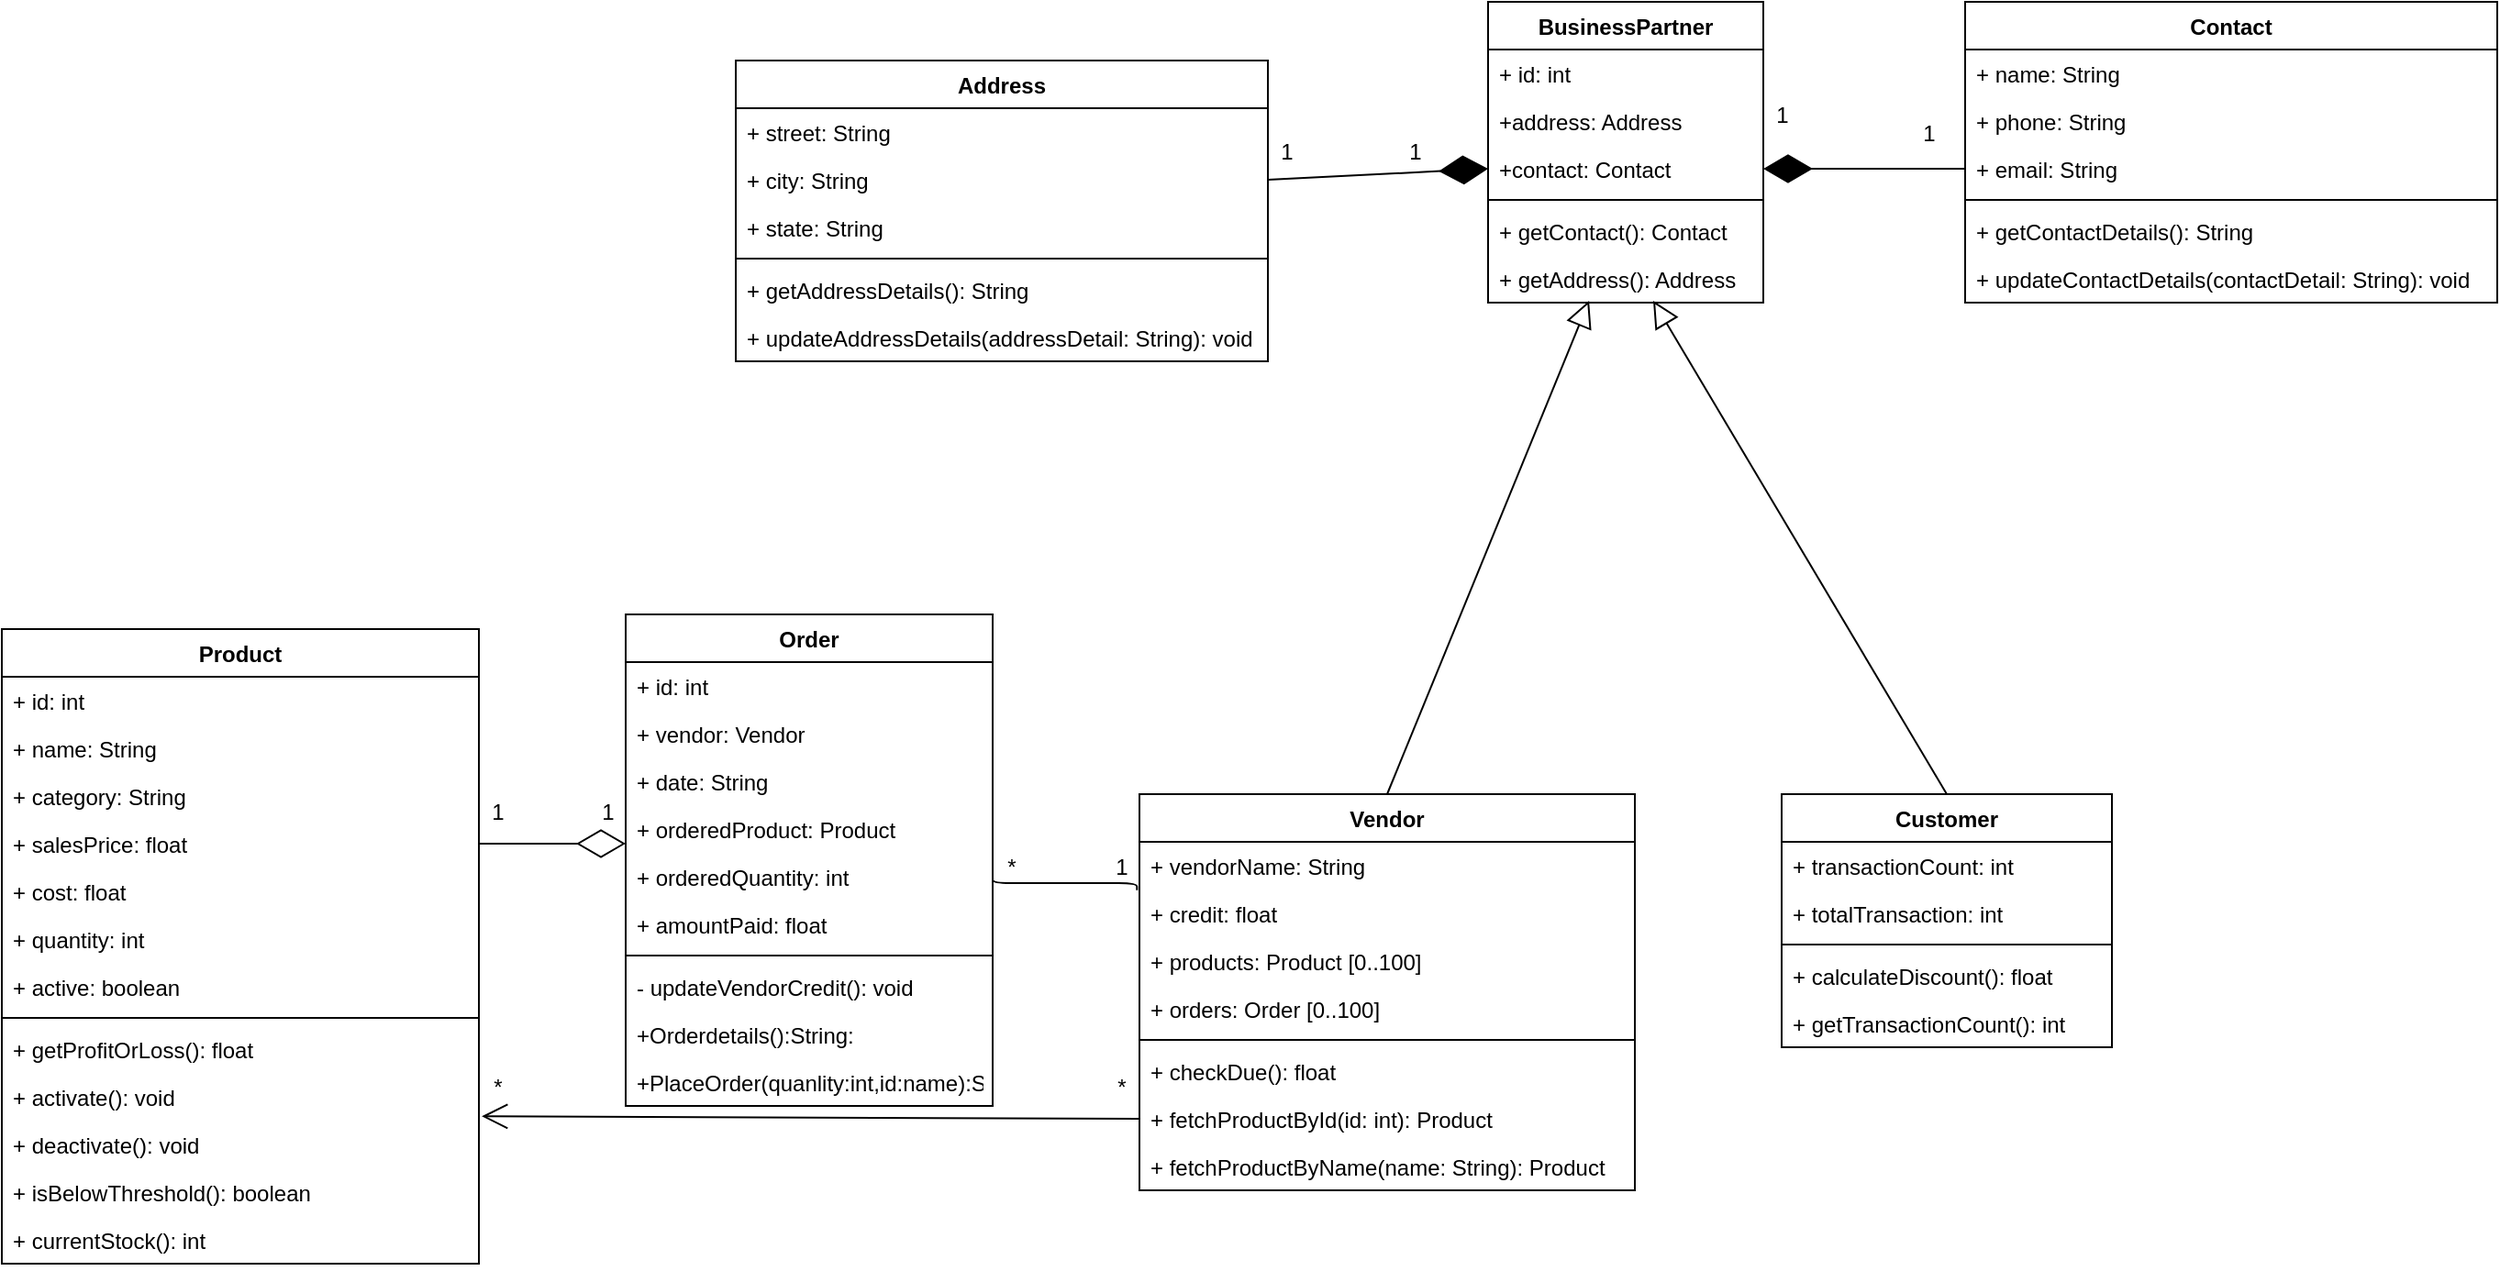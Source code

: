 <mxfile version="15.8.7" type="device"><diagram id="U531J4IuLClMhtPC4fRp" name="Page-1"><mxGraphModel dx="1108" dy="1722" grid="1" gridSize="10" guides="1" tooltips="1" connect="1" arrows="1" fold="1" page="1" pageScale="1" pageWidth="827" pageHeight="1169" math="0" shadow="0"><root><mxCell id="0"/><mxCell id="1" parent="0"/><mxCell id="fbQUe3Yp5nzjCFqMc9XD-2" value="Product" style="swimlane;fontStyle=1;align=center;verticalAlign=top;childLayout=stackLayout;horizontal=1;startSize=26;horizontalStack=0;resizeParent=1;resizeParentMax=0;resizeLast=0;collapsible=1;marginBottom=0;" parent="1" vertex="1"><mxGeometry x="30" y="30" width="260" height="346" as="geometry"><mxRectangle x="200" y="120" width="80" height="26" as="alternateBounds"/></mxGeometry></mxCell><mxCell id="fbQUe3Yp5nzjCFqMc9XD-3" value="+ id: int" style="text;strokeColor=none;fillColor=none;align=left;verticalAlign=top;spacingLeft=4;spacingRight=4;overflow=hidden;rotatable=0;points=[[0,0.5],[1,0.5]];portConstraint=eastwest;" parent="fbQUe3Yp5nzjCFqMc9XD-2" vertex="1"><mxGeometry y="26" width="260" height="26" as="geometry"/></mxCell><mxCell id="fbQUe3Yp5nzjCFqMc9XD-6" value="+ name: String" style="text;strokeColor=none;fillColor=none;align=left;verticalAlign=top;spacingLeft=4;spacingRight=4;overflow=hidden;rotatable=0;points=[[0,0.5],[1,0.5]];portConstraint=eastwest;" parent="fbQUe3Yp5nzjCFqMc9XD-2" vertex="1"><mxGeometry y="52" width="260" height="26" as="geometry"/></mxCell><mxCell id="fbQUe3Yp5nzjCFqMc9XD-7" value="+ category: String" style="text;strokeColor=none;fillColor=none;align=left;verticalAlign=top;spacingLeft=4;spacingRight=4;overflow=hidden;rotatable=0;points=[[0,0.5],[1,0.5]];portConstraint=eastwest;" parent="fbQUe3Yp5nzjCFqMc9XD-2" vertex="1"><mxGeometry y="78" width="260" height="26" as="geometry"/></mxCell><mxCell id="fbQUe3Yp5nzjCFqMc9XD-8" value="+ salesPrice: float" style="text;strokeColor=none;fillColor=none;align=left;verticalAlign=top;spacingLeft=4;spacingRight=4;overflow=hidden;rotatable=0;points=[[0,0.5],[1,0.5]];portConstraint=eastwest;" parent="fbQUe3Yp5nzjCFqMc9XD-2" vertex="1"><mxGeometry y="104" width="260" height="26" as="geometry"/></mxCell><mxCell id="fbQUe3Yp5nzjCFqMc9XD-9" value="+ cost: float" style="text;strokeColor=none;fillColor=none;align=left;verticalAlign=top;spacingLeft=4;spacingRight=4;overflow=hidden;rotatable=0;points=[[0,0.5],[1,0.5]];portConstraint=eastwest;" parent="fbQUe3Yp5nzjCFqMc9XD-2" vertex="1"><mxGeometry y="130" width="260" height="26" as="geometry"/></mxCell><mxCell id="fbQUe3Yp5nzjCFqMc9XD-10" value="+ quantity: int" style="text;strokeColor=none;fillColor=none;align=left;verticalAlign=top;spacingLeft=4;spacingRight=4;overflow=hidden;rotatable=0;points=[[0,0.5],[1,0.5]];portConstraint=eastwest;" parent="fbQUe3Yp5nzjCFqMc9XD-2" vertex="1"><mxGeometry y="156" width="260" height="26" as="geometry"/></mxCell><mxCell id="fbQUe3Yp5nzjCFqMc9XD-11" value="+ active: boolean" style="text;strokeColor=none;fillColor=none;align=left;verticalAlign=top;spacingLeft=4;spacingRight=4;overflow=hidden;rotatable=0;points=[[0,0.5],[1,0.5]];portConstraint=eastwest;" parent="fbQUe3Yp5nzjCFqMc9XD-2" vertex="1"><mxGeometry y="182" width="260" height="26" as="geometry"/></mxCell><mxCell id="fbQUe3Yp5nzjCFqMc9XD-4" value="" style="line;strokeWidth=1;fillColor=none;align=left;verticalAlign=middle;spacingTop=-1;spacingLeft=3;spacingRight=3;rotatable=0;labelPosition=right;points=[];portConstraint=eastwest;" parent="fbQUe3Yp5nzjCFqMc9XD-2" vertex="1"><mxGeometry y="208" width="260" height="8" as="geometry"/></mxCell><mxCell id="fbQUe3Yp5nzjCFqMc9XD-5" value="+ getProfitOrLoss(): float" style="text;strokeColor=none;fillColor=none;align=left;verticalAlign=top;spacingLeft=4;spacingRight=4;overflow=hidden;rotatable=0;points=[[0,0.5],[1,0.5]];portConstraint=eastwest;" parent="fbQUe3Yp5nzjCFqMc9XD-2" vertex="1"><mxGeometry y="216" width="260" height="26" as="geometry"/></mxCell><mxCell id="fbQUe3Yp5nzjCFqMc9XD-12" value="+ activate(): void" style="text;strokeColor=none;fillColor=none;align=left;verticalAlign=top;spacingLeft=4;spacingRight=4;overflow=hidden;rotatable=0;points=[[0,0.5],[1,0.5]];portConstraint=eastwest;" parent="fbQUe3Yp5nzjCFqMc9XD-2" vertex="1"><mxGeometry y="242" width="260" height="26" as="geometry"/></mxCell><mxCell id="fbQUe3Yp5nzjCFqMc9XD-13" value="+ deactivate(): void" style="text;strokeColor=none;fillColor=none;align=left;verticalAlign=top;spacingLeft=4;spacingRight=4;overflow=hidden;rotatable=0;points=[[0,0.5],[1,0.5]];portConstraint=eastwest;" parent="fbQUe3Yp5nzjCFqMc9XD-2" vertex="1"><mxGeometry y="268" width="260" height="26" as="geometry"/></mxCell><mxCell id="fbQUe3Yp5nzjCFqMc9XD-14" value="+ isBelowThreshold(): boolean" style="text;strokeColor=none;fillColor=none;align=left;verticalAlign=top;spacingLeft=4;spacingRight=4;overflow=hidden;rotatable=0;points=[[0,0.5],[1,0.5]];portConstraint=eastwest;" parent="fbQUe3Yp5nzjCFqMc9XD-2" vertex="1"><mxGeometry y="294" width="260" height="26" as="geometry"/></mxCell><mxCell id="ZytVutkZ4CP4tO5azVnB-2" value="+ currentStock(): int" style="text;strokeColor=none;fillColor=none;align=left;verticalAlign=top;spacingLeft=4;spacingRight=4;overflow=hidden;rotatable=0;points=[[0,0.5],[1,0.5]];portConstraint=eastwest;" vertex="1" parent="fbQUe3Yp5nzjCFqMc9XD-2"><mxGeometry y="320" width="260" height="26" as="geometry"/></mxCell><mxCell id="C2fPwORqapMJ2270VnLa-13" value="" style="endArrow=open;endFill=1;endSize=12;html=1;exitX=0;exitY=0.5;exitDx=0;exitDy=0;entryX=1.006;entryY=-0.09;entryDx=0;entryDy=0;entryPerimeter=0;" parent="1" source="fbQUe3Yp5nzjCFqMc9XD-65" target="fbQUe3Yp5nzjCFqMc9XD-13" edge="1"><mxGeometry width="160" relative="1" as="geometry"><mxPoint x="360" y="390" as="sourcePoint"/><mxPoint x="272" y="297" as="targetPoint"/></mxGeometry></mxCell><mxCell id="C2fPwORqapMJ2270VnLa-14" value="" style="edgeStyle=elbowEdgeStyle;html=1;endArrow=none;elbow=vertical;exitX=1;exitY=0.5;exitDx=0;exitDy=0;entryX=-0.005;entryY=0.013;entryDx=0;entryDy=0;entryPerimeter=0;" parent="1" source="fbQUe3Yp5nzjCFqMc9XD-20" target="fbQUe3Yp5nzjCFqMc9XD-63" edge="1"><mxGeometry width="160" relative="1" as="geometry"><mxPoint x="400" y="450" as="sourcePoint"/><mxPoint x="610.0" y="159" as="targetPoint"/></mxGeometry></mxCell><mxCell id="C2fPwORqapMJ2270VnLa-15" value="1" style="text;html=1;align=center;verticalAlign=middle;resizable=0;points=[];autosize=1;" parent="1" vertex="1"><mxGeometry x="290" y="120" width="20" height="20" as="geometry"/></mxCell><mxCell id="C2fPwORqapMJ2270VnLa-16" value="1" style="text;html=1;align=center;verticalAlign=middle;resizable=0;points=[];autosize=1;" parent="1" vertex="1"><mxGeometry x="350" y="120" width="20" height="20" as="geometry"/></mxCell><mxCell id="C2fPwORqapMJ2270VnLa-17" value="*" style="text;html=1;align=center;verticalAlign=middle;resizable=0;points=[];autosize=1;" parent="1" vertex="1"><mxGeometry x="290" y="270" width="20" height="20" as="geometry"/></mxCell><mxCell id="C2fPwORqapMJ2270VnLa-18" value="*" style="text;html=1;align=center;verticalAlign=middle;resizable=0;points=[];autosize=1;" parent="1" vertex="1"><mxGeometry x="630" y="270" width="20" height="20" as="geometry"/></mxCell><mxCell id="C2fPwORqapMJ2270VnLa-19" value="*" style="text;html=1;align=center;verticalAlign=middle;resizable=0;points=[];autosize=1;" parent="1" vertex="1"><mxGeometry x="570" y="150" width="20" height="20" as="geometry"/></mxCell><mxCell id="C2fPwORqapMJ2270VnLa-20" value="1" style="text;html=1;align=center;verticalAlign=middle;resizable=0;points=[];autosize=1;" parent="1" vertex="1"><mxGeometry x="630" y="150" width="20" height="20" as="geometry"/></mxCell><mxCell id="fbQUe3Yp5nzjCFqMc9XD-28" value="Customer" style="swimlane;fontStyle=1;align=center;verticalAlign=top;childLayout=stackLayout;horizontal=1;startSize=26;horizontalStack=0;resizeParent=1;resizeParentMax=0;resizeLast=0;collapsible=1;marginBottom=0;" parent="1" vertex="1"><mxGeometry x="1000" y="120" width="180" height="138" as="geometry"><mxRectangle x="200" y="120" width="80" height="26" as="alternateBounds"/></mxGeometry></mxCell><mxCell id="fbQUe3Yp5nzjCFqMc9XD-44" value="+ transactionCount: int" style="text;strokeColor=none;fillColor=none;align=left;verticalAlign=top;spacingLeft=4;spacingRight=4;overflow=hidden;rotatable=0;points=[[0,0.5],[1,0.5]];portConstraint=eastwest;" parent="fbQUe3Yp5nzjCFqMc9XD-28" vertex="1"><mxGeometry y="26" width="180" height="26" as="geometry"/></mxCell><mxCell id="ZytVutkZ4CP4tO5azVnB-24" value="+ totalTransaction: int" style="text;strokeColor=none;fillColor=none;align=left;verticalAlign=top;spacingLeft=4;spacingRight=4;overflow=hidden;rotatable=0;points=[[0,0.5],[1,0.5]];portConstraint=eastwest;" vertex="1" parent="fbQUe3Yp5nzjCFqMc9XD-28"><mxGeometry y="52" width="180" height="26" as="geometry"/></mxCell><mxCell id="fbQUe3Yp5nzjCFqMc9XD-36" value="" style="line;strokeWidth=1;fillColor=none;align=left;verticalAlign=middle;spacingTop=-1;spacingLeft=3;spacingRight=3;rotatable=0;labelPosition=right;points=[];portConstraint=eastwest;" parent="fbQUe3Yp5nzjCFqMc9XD-28" vertex="1"><mxGeometry y="78" width="180" height="8" as="geometry"/></mxCell><mxCell id="fbQUe3Yp5nzjCFqMc9XD-46" value="+ calculateDiscount(): float" style="text;strokeColor=none;fillColor=none;align=left;verticalAlign=top;spacingLeft=4;spacingRight=4;overflow=hidden;rotatable=0;points=[[0,0.5],[1,0.5]];portConstraint=eastwest;" parent="fbQUe3Yp5nzjCFqMc9XD-28" vertex="1"><mxGeometry y="86" width="180" height="26" as="geometry"/></mxCell><mxCell id="fbQUe3Yp5nzjCFqMc9XD-45" value="+ getTransactionCount(): int" style="text;strokeColor=none;fillColor=none;align=left;verticalAlign=top;spacingLeft=4;spacingRight=4;overflow=hidden;rotatable=0;points=[[0,0.5],[1,0.5]];portConstraint=eastwest;" parent="fbQUe3Yp5nzjCFqMc9XD-28" vertex="1"><mxGeometry y="112" width="180" height="26" as="geometry"/></mxCell><mxCell id="C2fPwORqapMJ2270VnLa-37" value="" style="edgeStyle=none;html=1;endSize=12;endArrow=block;endFill=0;exitX=0.5;exitY=0;exitDx=0;exitDy=0;entryX=0.367;entryY=0.962;entryDx=0;entryDy=0;entryPerimeter=0;" parent="1" source="fbQUe3Yp5nzjCFqMc9XD-47" target="ZytVutkZ4CP4tO5azVnB-11" edge="1"><mxGeometry width="160" relative="1" as="geometry"><mxPoint x="600" y="-40" as="sourcePoint"/><mxPoint x="760" y="-40" as="targetPoint"/></mxGeometry></mxCell><mxCell id="C2fPwORqapMJ2270VnLa-38" value="" style="edgeStyle=none;html=1;endSize=12;endArrow=block;endFill=0;exitX=0.5;exitY=0;exitDx=0;exitDy=0;entryX=0.6;entryY=0.962;entryDx=0;entryDy=0;entryPerimeter=0;" parent="1" source="fbQUe3Yp5nzjCFqMc9XD-28" target="ZytVutkZ4CP4tO5azVnB-11" edge="1"><mxGeometry width="160" relative="1" as="geometry"><mxPoint x="775" y="130" as="sourcePoint"/><mxPoint x="1060" y="-280" as="targetPoint"/><Array as="points"/></mxGeometry></mxCell><mxCell id="fbQUe3Yp5nzjCFqMc9XD-47" value="Vendor" style="swimlane;fontStyle=1;align=center;verticalAlign=top;childLayout=stackLayout;horizontal=1;startSize=26;horizontalStack=0;resizeParent=1;resizeParentMax=0;resizeLast=0;collapsible=1;marginBottom=0;" parent="1" vertex="1"><mxGeometry x="650" y="120" width="270" height="216" as="geometry"><mxRectangle x="200" y="120" width="80" height="26" as="alternateBounds"/></mxGeometry></mxCell><mxCell id="fbQUe3Yp5nzjCFqMc9XD-55" value="+ vendorName: String" style="text;strokeColor=none;fillColor=none;align=left;verticalAlign=top;spacingLeft=4;spacingRight=4;overflow=hidden;rotatable=0;points=[[0,0.5],[1,0.5]];portConstraint=eastwest;" parent="fbQUe3Yp5nzjCFqMc9XD-47" vertex="1"><mxGeometry y="26" width="270" height="26" as="geometry"/></mxCell><mxCell id="fbQUe3Yp5nzjCFqMc9XD-63" value="+ credit: float" style="text;strokeColor=none;fillColor=none;align=left;verticalAlign=top;spacingLeft=4;spacingRight=4;overflow=hidden;rotatable=0;points=[[0,0.5],[1,0.5]];portConstraint=eastwest;" parent="fbQUe3Yp5nzjCFqMc9XD-47" vertex="1"><mxGeometry y="52" width="270" height="26" as="geometry"/></mxCell><mxCell id="fbQUe3Yp5nzjCFqMc9XD-64" value="+ products: Product [0..100]" style="text;strokeColor=none;fillColor=none;align=left;verticalAlign=top;spacingLeft=4;spacingRight=4;overflow=hidden;rotatable=0;points=[[0,0.5],[1,0.5]];portConstraint=eastwest;" parent="fbQUe3Yp5nzjCFqMc9XD-47" vertex="1"><mxGeometry y="78" width="270" height="26" as="geometry"/></mxCell><mxCell id="C2fPwORqapMJ2270VnLa-12" value="+ orders: Order [0..100]" style="text;strokeColor=none;fillColor=none;align=left;verticalAlign=top;spacingLeft=4;spacingRight=4;overflow=hidden;rotatable=0;points=[[0,0.5],[1,0.5]];portConstraint=eastwest;" parent="fbQUe3Yp5nzjCFqMc9XD-47" vertex="1"><mxGeometry y="104" width="270" height="26" as="geometry"/></mxCell><mxCell id="fbQUe3Yp5nzjCFqMc9XD-56" value="" style="line;strokeWidth=1;fillColor=none;align=left;verticalAlign=middle;spacingTop=-1;spacingLeft=3;spacingRight=3;rotatable=0;labelPosition=right;points=[];portConstraint=eastwest;" parent="fbQUe3Yp5nzjCFqMc9XD-47" vertex="1"><mxGeometry y="130" width="270" height="8" as="geometry"/></mxCell><mxCell id="fbQUe3Yp5nzjCFqMc9XD-61" value="+ checkDue(): float" style="text;strokeColor=none;fillColor=none;align=left;verticalAlign=top;spacingLeft=4;spacingRight=4;overflow=hidden;rotatable=0;points=[[0,0.5],[1,0.5]];portConstraint=eastwest;" parent="fbQUe3Yp5nzjCFqMc9XD-47" vertex="1"><mxGeometry y="138" width="270" height="26" as="geometry"/></mxCell><mxCell id="fbQUe3Yp5nzjCFqMc9XD-65" value="+ fetchProductById(id: int): Product" style="text;strokeColor=none;fillColor=none;align=left;verticalAlign=top;spacingLeft=4;spacingRight=4;overflow=hidden;rotatable=0;points=[[0,0.5],[1,0.5]];portConstraint=eastwest;" parent="fbQUe3Yp5nzjCFqMc9XD-47" vertex="1"><mxGeometry y="164" width="270" height="26" as="geometry"/></mxCell><mxCell id="fbQUe3Yp5nzjCFqMc9XD-66" value="+ fetchProductByName(name: String): Product" style="text;strokeColor=none;fillColor=none;align=left;verticalAlign=top;spacingLeft=4;spacingRight=4;overflow=hidden;rotatable=0;points=[[0,0.5],[1,0.5]];portConstraint=eastwest;" parent="fbQUe3Yp5nzjCFqMc9XD-47" vertex="1"><mxGeometry y="190" width="270" height="26" as="geometry"/></mxCell><mxCell id="C2fPwORqapMJ2270VnLa-52" value="Address" style="swimlane;fontStyle=1;align=center;verticalAlign=top;childLayout=stackLayout;horizontal=1;startSize=26;horizontalStack=0;resizeParent=1;resizeParentMax=0;resizeLast=0;collapsible=1;marginBottom=0;" parent="1" vertex="1"><mxGeometry x="430" y="-280" width="290" height="164" as="geometry"><mxRectangle x="200" y="120" width="80" height="26" as="alternateBounds"/></mxGeometry></mxCell><mxCell id="C2fPwORqapMJ2270VnLa-26" value="+ street: String" style="text;strokeColor=none;fillColor=none;align=left;verticalAlign=top;spacingLeft=4;spacingRight=4;overflow=hidden;rotatable=0;points=[[0,0.5],[1,0.5]];portConstraint=eastwest;" parent="C2fPwORqapMJ2270VnLa-52" vertex="1"><mxGeometry y="26" width="290" height="26" as="geometry"/></mxCell><mxCell id="C2fPwORqapMJ2270VnLa-27" value="+ city: String" style="text;strokeColor=none;fillColor=none;align=left;verticalAlign=top;spacingLeft=4;spacingRight=4;overflow=hidden;rotatable=0;points=[[0,0.5],[1,0.5]];portConstraint=eastwest;" parent="C2fPwORqapMJ2270VnLa-52" vertex="1"><mxGeometry y="52" width="290" height="26" as="geometry"/></mxCell><mxCell id="C2fPwORqapMJ2270VnLa-28" value="+ state: String" style="text;strokeColor=none;fillColor=none;align=left;verticalAlign=top;spacingLeft=4;spacingRight=4;overflow=hidden;rotatable=0;points=[[0,0.5],[1,0.5]];portConstraint=eastwest;" parent="C2fPwORqapMJ2270VnLa-52" vertex="1"><mxGeometry y="78" width="290" height="26" as="geometry"/></mxCell><mxCell id="C2fPwORqapMJ2270VnLa-54" value="" style="line;strokeWidth=1;fillColor=none;align=left;verticalAlign=middle;spacingTop=-1;spacingLeft=3;spacingRight=3;rotatable=0;labelPosition=right;points=[];portConstraint=eastwest;" parent="C2fPwORqapMJ2270VnLa-52" vertex="1"><mxGeometry y="104" width="290" height="8" as="geometry"/></mxCell><mxCell id="C2fPwORqapMJ2270VnLa-32" value="+ getAddressDetails(): String" style="text;strokeColor=none;fillColor=none;align=left;verticalAlign=top;spacingLeft=4;spacingRight=4;overflow=hidden;rotatable=0;points=[[0,0.5],[1,0.5]];portConstraint=eastwest;" parent="C2fPwORqapMJ2270VnLa-52" vertex="1"><mxGeometry y="112" width="290" height="26" as="geometry"/></mxCell><mxCell id="C2fPwORqapMJ2270VnLa-34" value="+ updateAddressDetails(addressDetail: String): void" style="text;strokeColor=none;fillColor=none;align=left;verticalAlign=top;spacingLeft=4;spacingRight=4;overflow=hidden;rotatable=0;points=[[0,0.5],[1,0.5]];portConstraint=eastwest;" parent="C2fPwORqapMJ2270VnLa-52" vertex="1"><mxGeometry y="138" width="290" height="26" as="geometry"/></mxCell><mxCell id="C2fPwORqapMJ2270VnLa-57" value="" style="endArrow=diamondThin;endFill=1;endSize=24;html=1;exitX=1;exitY=0.5;exitDx=0;exitDy=0;entryX=0;entryY=0.5;entryDx=0;entryDy=0;" parent="1" source="C2fPwORqapMJ2270VnLa-27" target="ZytVutkZ4CP4tO5azVnB-8" edge="1"><mxGeometry width="160" relative="1" as="geometry"><mxPoint x="560" y="-50" as="sourcePoint"/><mxPoint x="890" y="-390" as="targetPoint"/></mxGeometry></mxCell><mxCell id="C2fPwORqapMJ2270VnLa-58" value="1" style="text;html=1;align=center;verticalAlign=middle;resizable=0;points=[];autosize=1;" parent="1" vertex="1"><mxGeometry x="720" y="-240" width="20" height="20" as="geometry"/></mxCell><mxCell id="C2fPwORqapMJ2270VnLa-59" value="1" style="text;html=1;align=center;verticalAlign=middle;resizable=0;points=[];autosize=1;" parent="1" vertex="1"><mxGeometry x="790" y="-240" width="20" height="20" as="geometry"/></mxCell><mxCell id="fbQUe3Yp5nzjCFqMc9XD-15" value="Order" style="swimlane;fontStyle=1;align=center;verticalAlign=top;childLayout=stackLayout;horizontal=1;startSize=26;horizontalStack=0;resizeParent=1;resizeParentMax=0;resizeLast=0;collapsible=1;marginBottom=0;" parent="1" vertex="1"><mxGeometry x="370" y="22" width="200" height="268" as="geometry"><mxRectangle x="200" y="120" width="80" height="26" as="alternateBounds"/></mxGeometry></mxCell><mxCell id="fbQUe3Yp5nzjCFqMc9XD-16" value="+ id: int" style="text;strokeColor=none;fillColor=none;align=left;verticalAlign=top;spacingLeft=4;spacingRight=4;overflow=hidden;rotatable=0;points=[[0,0.5],[1,0.5]];portConstraint=eastwest;" parent="fbQUe3Yp5nzjCFqMc9XD-15" vertex="1"><mxGeometry y="26" width="200" height="26" as="geometry"/></mxCell><mxCell id="fbQUe3Yp5nzjCFqMc9XD-17" value="+ vendor: Vendor" style="text;strokeColor=none;fillColor=none;align=left;verticalAlign=top;spacingLeft=4;spacingRight=4;overflow=hidden;rotatable=0;points=[[0,0.5],[1,0.5]];portConstraint=eastwest;" parent="fbQUe3Yp5nzjCFqMc9XD-15" vertex="1"><mxGeometry y="52" width="200" height="26" as="geometry"/></mxCell><mxCell id="fbQUe3Yp5nzjCFqMc9XD-18" value="+ date: String" style="text;strokeColor=none;fillColor=none;align=left;verticalAlign=top;spacingLeft=4;spacingRight=4;overflow=hidden;rotatable=0;points=[[0,0.5],[1,0.5]];portConstraint=eastwest;" parent="fbQUe3Yp5nzjCFqMc9XD-15" vertex="1"><mxGeometry y="78" width="200" height="26" as="geometry"/></mxCell><mxCell id="fbQUe3Yp5nzjCFqMc9XD-19" value="+ orderedProduct: Product" style="text;strokeColor=none;fillColor=none;align=left;verticalAlign=top;spacingLeft=4;spacingRight=4;overflow=hidden;rotatable=0;points=[[0,0.5],[1,0.5]];portConstraint=eastwest;" parent="fbQUe3Yp5nzjCFqMc9XD-15" vertex="1"><mxGeometry y="104" width="200" height="26" as="geometry"/></mxCell><mxCell id="fbQUe3Yp5nzjCFqMc9XD-20" value="+ orderedQuantity: int" style="text;strokeColor=none;fillColor=none;align=left;verticalAlign=top;spacingLeft=4;spacingRight=4;overflow=hidden;rotatable=0;points=[[0,0.5],[1,0.5]];portConstraint=eastwest;" parent="fbQUe3Yp5nzjCFqMc9XD-15" vertex="1"><mxGeometry y="130" width="200" height="26" as="geometry"/></mxCell><mxCell id="fbQUe3Yp5nzjCFqMc9XD-21" value="+ amountPaid: float" style="text;strokeColor=none;fillColor=none;align=left;verticalAlign=top;spacingLeft=4;spacingRight=4;overflow=hidden;rotatable=0;points=[[0,0.5],[1,0.5]];portConstraint=eastwest;" parent="fbQUe3Yp5nzjCFqMc9XD-15" vertex="1"><mxGeometry y="156" width="200" height="26" as="geometry"/></mxCell><mxCell id="fbQUe3Yp5nzjCFqMc9XD-23" value="" style="line;strokeWidth=1;fillColor=none;align=left;verticalAlign=middle;spacingTop=-1;spacingLeft=3;spacingRight=3;rotatable=0;labelPosition=right;points=[];portConstraint=eastwest;" parent="fbQUe3Yp5nzjCFqMc9XD-15" vertex="1"><mxGeometry y="182" width="200" height="8" as="geometry"/></mxCell><mxCell id="fbQUe3Yp5nzjCFqMc9XD-24" value="- updateVendorCredit(): void" style="text;strokeColor=none;fillColor=none;align=left;verticalAlign=top;spacingLeft=4;spacingRight=4;overflow=hidden;rotatable=0;points=[[0,0.5],[1,0.5]];portConstraint=eastwest;" parent="fbQUe3Yp5nzjCFqMc9XD-15" vertex="1"><mxGeometry y="190" width="200" height="26" as="geometry"/></mxCell><mxCell id="ZytVutkZ4CP4tO5azVnB-3" value="+Orderdetails():String: " style="text;strokeColor=none;fillColor=none;align=left;verticalAlign=top;spacingLeft=4;spacingRight=4;overflow=hidden;rotatable=0;points=[[0,0.5],[1,0.5]];portConstraint=eastwest;" vertex="1" parent="fbQUe3Yp5nzjCFqMc9XD-15"><mxGeometry y="216" width="200" height="26" as="geometry"/></mxCell><mxCell id="ZytVutkZ4CP4tO5azVnB-4" value="+PlaceOrder(quanlity:int,id:name):String: " style="text;strokeColor=none;fillColor=none;align=left;verticalAlign=top;spacingLeft=4;spacingRight=4;overflow=hidden;rotatable=0;points=[[0,0.5],[1,0.5]];portConstraint=eastwest;" vertex="1" parent="fbQUe3Yp5nzjCFqMc9XD-15"><mxGeometry y="242" width="200" height="26" as="geometry"/></mxCell><mxCell id="ZytVutkZ4CP4tO5azVnB-25" style="edgeStyle=orthogonalEdgeStyle;rounded=0;orthogonalLoop=1;jettySize=auto;html=1;exitX=1;exitY=0.5;exitDx=0;exitDy=0;" edge="1" parent="fbQUe3Yp5nzjCFqMc9XD-15" source="fbQUe3Yp5nzjCFqMc9XD-17" target="fbQUe3Yp5nzjCFqMc9XD-17"><mxGeometry relative="1" as="geometry"/></mxCell><mxCell id="C2fPwORqapMJ2270VnLa-61" value="" style="endArrow=diamondThin;endFill=0;endSize=24;html=1;exitX=1;exitY=0.5;exitDx=0;exitDy=0;" parent="1" source="fbQUe3Yp5nzjCFqMc9XD-8" edge="1"><mxGeometry width="160" relative="1" as="geometry"><mxPoint x="390" y="330" as="sourcePoint"/><mxPoint x="370" y="147" as="targetPoint"/></mxGeometry></mxCell><mxCell id="ZytVutkZ4CP4tO5azVnB-5" value="BusinessPartner" style="swimlane;fontStyle=1;align=center;verticalAlign=top;childLayout=stackLayout;horizontal=1;startSize=26;horizontalStack=0;resizeParent=1;resizeParentMax=0;resizeLast=0;collapsible=1;marginBottom=0;" vertex="1" parent="1"><mxGeometry x="840" y="-312" width="150" height="164" as="geometry"><mxRectangle x="200" y="120" width="80" height="26" as="alternateBounds"/></mxGeometry></mxCell><mxCell id="ZytVutkZ4CP4tO5azVnB-6" value="+ id: int" style="text;strokeColor=none;fillColor=none;align=left;verticalAlign=top;spacingLeft=4;spacingRight=4;overflow=hidden;rotatable=0;points=[[0,0.5],[1,0.5]];portConstraint=eastwest;" vertex="1" parent="ZytVutkZ4CP4tO5azVnB-5"><mxGeometry y="26" width="150" height="26" as="geometry"/></mxCell><mxCell id="ZytVutkZ4CP4tO5azVnB-7" value="+address: Address" style="text;strokeColor=none;fillColor=none;align=left;verticalAlign=top;spacingLeft=4;spacingRight=4;overflow=hidden;rotatable=0;points=[[0,0.5],[1,0.5]];portConstraint=eastwest;" vertex="1" parent="ZytVutkZ4CP4tO5azVnB-5"><mxGeometry y="52" width="150" height="26" as="geometry"/></mxCell><mxCell id="ZytVutkZ4CP4tO5azVnB-8" value="+contact: Contact" style="text;strokeColor=none;fillColor=none;align=left;verticalAlign=top;spacingLeft=4;spacingRight=4;overflow=hidden;rotatable=0;points=[[0,0.5],[1,0.5]];portConstraint=eastwest;" vertex="1" parent="ZytVutkZ4CP4tO5azVnB-5"><mxGeometry y="78" width="150" height="26" as="geometry"/></mxCell><mxCell id="ZytVutkZ4CP4tO5azVnB-9" value="" style="line;strokeWidth=1;fillColor=none;align=left;verticalAlign=middle;spacingTop=-1;spacingLeft=3;spacingRight=3;rotatable=0;labelPosition=right;points=[];portConstraint=eastwest;" vertex="1" parent="ZytVutkZ4CP4tO5azVnB-5"><mxGeometry y="104" width="150" height="8" as="geometry"/></mxCell><mxCell id="ZytVutkZ4CP4tO5azVnB-10" value="+ getContact(): Contact" style="text;strokeColor=none;fillColor=none;align=left;verticalAlign=top;spacingLeft=4;spacingRight=4;overflow=hidden;rotatable=0;points=[[0,0.5],[1,0.5]];portConstraint=eastwest;" vertex="1" parent="ZytVutkZ4CP4tO5azVnB-5"><mxGeometry y="112" width="150" height="26" as="geometry"/></mxCell><mxCell id="ZytVutkZ4CP4tO5azVnB-11" value="+ getAddress(): Address" style="text;strokeColor=none;fillColor=none;align=left;verticalAlign=top;spacingLeft=4;spacingRight=4;overflow=hidden;rotatable=0;points=[[0,0.5],[1,0.5]];portConstraint=eastwest;" vertex="1" parent="ZytVutkZ4CP4tO5azVnB-5"><mxGeometry y="138" width="150" height="26" as="geometry"/></mxCell><mxCell id="ZytVutkZ4CP4tO5azVnB-13" value="" style="endArrow=diamondThin;endFill=1;endSize=24;html=1;exitX=0;exitY=0.5;exitDx=0;exitDy=0;entryX=1;entryY=0.5;entryDx=0;entryDy=0;" edge="1" parent="1" source="ZytVutkZ4CP4tO5azVnB-19" target="ZytVutkZ4CP4tO5azVnB-8"><mxGeometry width="160" relative="1" as="geometry"><mxPoint x="740" y="-405" as="sourcePoint"/><mxPoint x="830" y="-405" as="targetPoint"/></mxGeometry></mxCell><mxCell id="ZytVutkZ4CP4tO5azVnB-14" value="1" style="text;html=1;align=center;verticalAlign=middle;resizable=0;points=[];autosize=1;" vertex="1" parent="1"><mxGeometry x="990" y="-260" width="20" height="20" as="geometry"/></mxCell><mxCell id="ZytVutkZ4CP4tO5azVnB-15" value="1" style="text;html=1;align=center;verticalAlign=middle;resizable=0;points=[];autosize=1;" vertex="1" parent="1"><mxGeometry x="1070" y="-250" width="20" height="20" as="geometry"/></mxCell><mxCell id="ZytVutkZ4CP4tO5azVnB-16" value="Contact" style="swimlane;fontStyle=1;align=center;verticalAlign=top;childLayout=stackLayout;horizontal=1;startSize=26;horizontalStack=0;resizeParent=1;resizeParentMax=0;resizeLast=0;collapsible=1;marginBottom=0;" vertex="1" parent="1"><mxGeometry x="1100" y="-312" width="290" height="164" as="geometry"><mxRectangle x="200" y="120" width="80" height="26" as="alternateBounds"/></mxGeometry></mxCell><mxCell id="ZytVutkZ4CP4tO5azVnB-17" value="+ name: String" style="text;strokeColor=none;fillColor=none;align=left;verticalAlign=top;spacingLeft=4;spacingRight=4;overflow=hidden;rotatable=0;points=[[0,0.5],[1,0.5]];portConstraint=eastwest;" vertex="1" parent="ZytVutkZ4CP4tO5azVnB-16"><mxGeometry y="26" width="290" height="26" as="geometry"/></mxCell><mxCell id="ZytVutkZ4CP4tO5azVnB-18" value="+ phone: String" style="text;strokeColor=none;fillColor=none;align=left;verticalAlign=top;spacingLeft=4;spacingRight=4;overflow=hidden;rotatable=0;points=[[0,0.5],[1,0.5]];portConstraint=eastwest;" vertex="1" parent="ZytVutkZ4CP4tO5azVnB-16"><mxGeometry y="52" width="290" height="26" as="geometry"/></mxCell><mxCell id="ZytVutkZ4CP4tO5azVnB-19" value="+ email: String" style="text;strokeColor=none;fillColor=none;align=left;verticalAlign=top;spacingLeft=4;spacingRight=4;overflow=hidden;rotatable=0;points=[[0,0.5],[1,0.5]];portConstraint=eastwest;" vertex="1" parent="ZytVutkZ4CP4tO5azVnB-16"><mxGeometry y="78" width="290" height="26" as="geometry"/></mxCell><mxCell id="ZytVutkZ4CP4tO5azVnB-20" value="" style="line;strokeWidth=1;fillColor=none;align=left;verticalAlign=middle;spacingTop=-1;spacingLeft=3;spacingRight=3;rotatable=0;labelPosition=right;points=[];portConstraint=eastwest;" vertex="1" parent="ZytVutkZ4CP4tO5azVnB-16"><mxGeometry y="104" width="290" height="8" as="geometry"/></mxCell><mxCell id="ZytVutkZ4CP4tO5azVnB-21" value="+ getContactDetails(): String" style="text;strokeColor=none;fillColor=none;align=left;verticalAlign=top;spacingLeft=4;spacingRight=4;overflow=hidden;rotatable=0;points=[[0,0.5],[1,0.5]];portConstraint=eastwest;" vertex="1" parent="ZytVutkZ4CP4tO5azVnB-16"><mxGeometry y="112" width="290" height="26" as="geometry"/></mxCell><mxCell id="ZytVutkZ4CP4tO5azVnB-22" value="+ updateContactDetails(contactDetail: String): void" style="text;strokeColor=none;fillColor=none;align=left;verticalAlign=top;spacingLeft=4;spacingRight=4;overflow=hidden;rotatable=0;points=[[0,0.5],[1,0.5]];portConstraint=eastwest;" vertex="1" parent="ZytVutkZ4CP4tO5azVnB-16"><mxGeometry y="138" width="290" height="26" as="geometry"/></mxCell></root></mxGraphModel></diagram></mxfile>